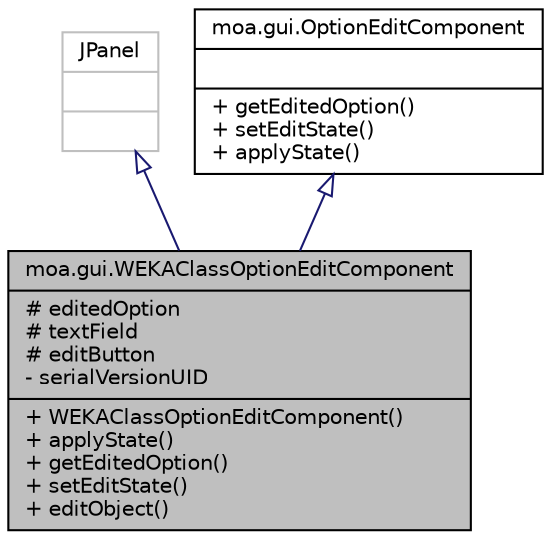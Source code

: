 digraph G
{
  edge [fontname="Helvetica",fontsize="10",labelfontname="Helvetica",labelfontsize="10"];
  node [fontname="Helvetica",fontsize="10",shape=record];
  Node1 [label="{moa.gui.WEKAClassOptionEditComponent\n|# editedOption\l# textField\l# editButton\l- serialVersionUID\l|+ WEKAClassOptionEditComponent()\l+ applyState()\l+ getEditedOption()\l+ setEditState()\l+ editObject()\l}",height=0.2,width=0.4,color="black", fillcolor="grey75", style="filled" fontcolor="black"];
  Node2 -> Node1 [dir=back,color="midnightblue",fontsize="10",style="solid",arrowtail="empty",fontname="Helvetica"];
  Node2 [label="{JPanel\n||}",height=0.2,width=0.4,color="grey75", fillcolor="white", style="filled"];
  Node3 -> Node1 [dir=back,color="midnightblue",fontsize="10",style="solid",arrowtail="empty",fontname="Helvetica"];
  Node3 [label="{moa.gui.OptionEditComponent\n||+ getEditedOption()\l+ setEditState()\l+ applyState()\l}",height=0.2,width=0.4,color="black", fillcolor="white", style="filled",URL="$interfacemoa_1_1gui_1_1OptionEditComponent.html",tooltip="Interface representing a component to edit an option."];
}
